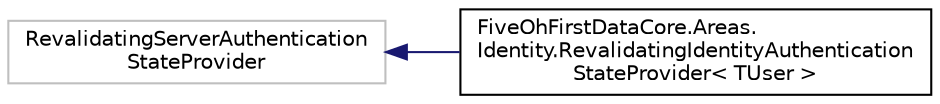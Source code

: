 digraph "Graphical Class Hierarchy"
{
 // LATEX_PDF_SIZE
  edge [fontname="Helvetica",fontsize="10",labelfontname="Helvetica",labelfontsize="10"];
  node [fontname="Helvetica",fontsize="10",shape=record];
  rankdir="LR";
  Node165 [label="RevalidatingServerAuthentication\lStateProvider",height=0.2,width=0.4,color="grey75", fillcolor="white", style="filled",tooltip=" "];
  Node165 -> Node0 [dir="back",color="midnightblue",fontsize="10",style="solid",fontname="Helvetica"];
  Node0 [label="FiveOhFirstDataCore.Areas.\lIdentity.RevalidatingIdentityAuthentication\lStateProvider\< TUser \>",height=0.2,width=0.4,color="black", fillcolor="white", style="filled",URL="$class_five_oh_first_data_core_1_1_areas_1_1_identity_1_1_revalidating_identity_authentication_state_provider.html",tooltip=" "];
}
